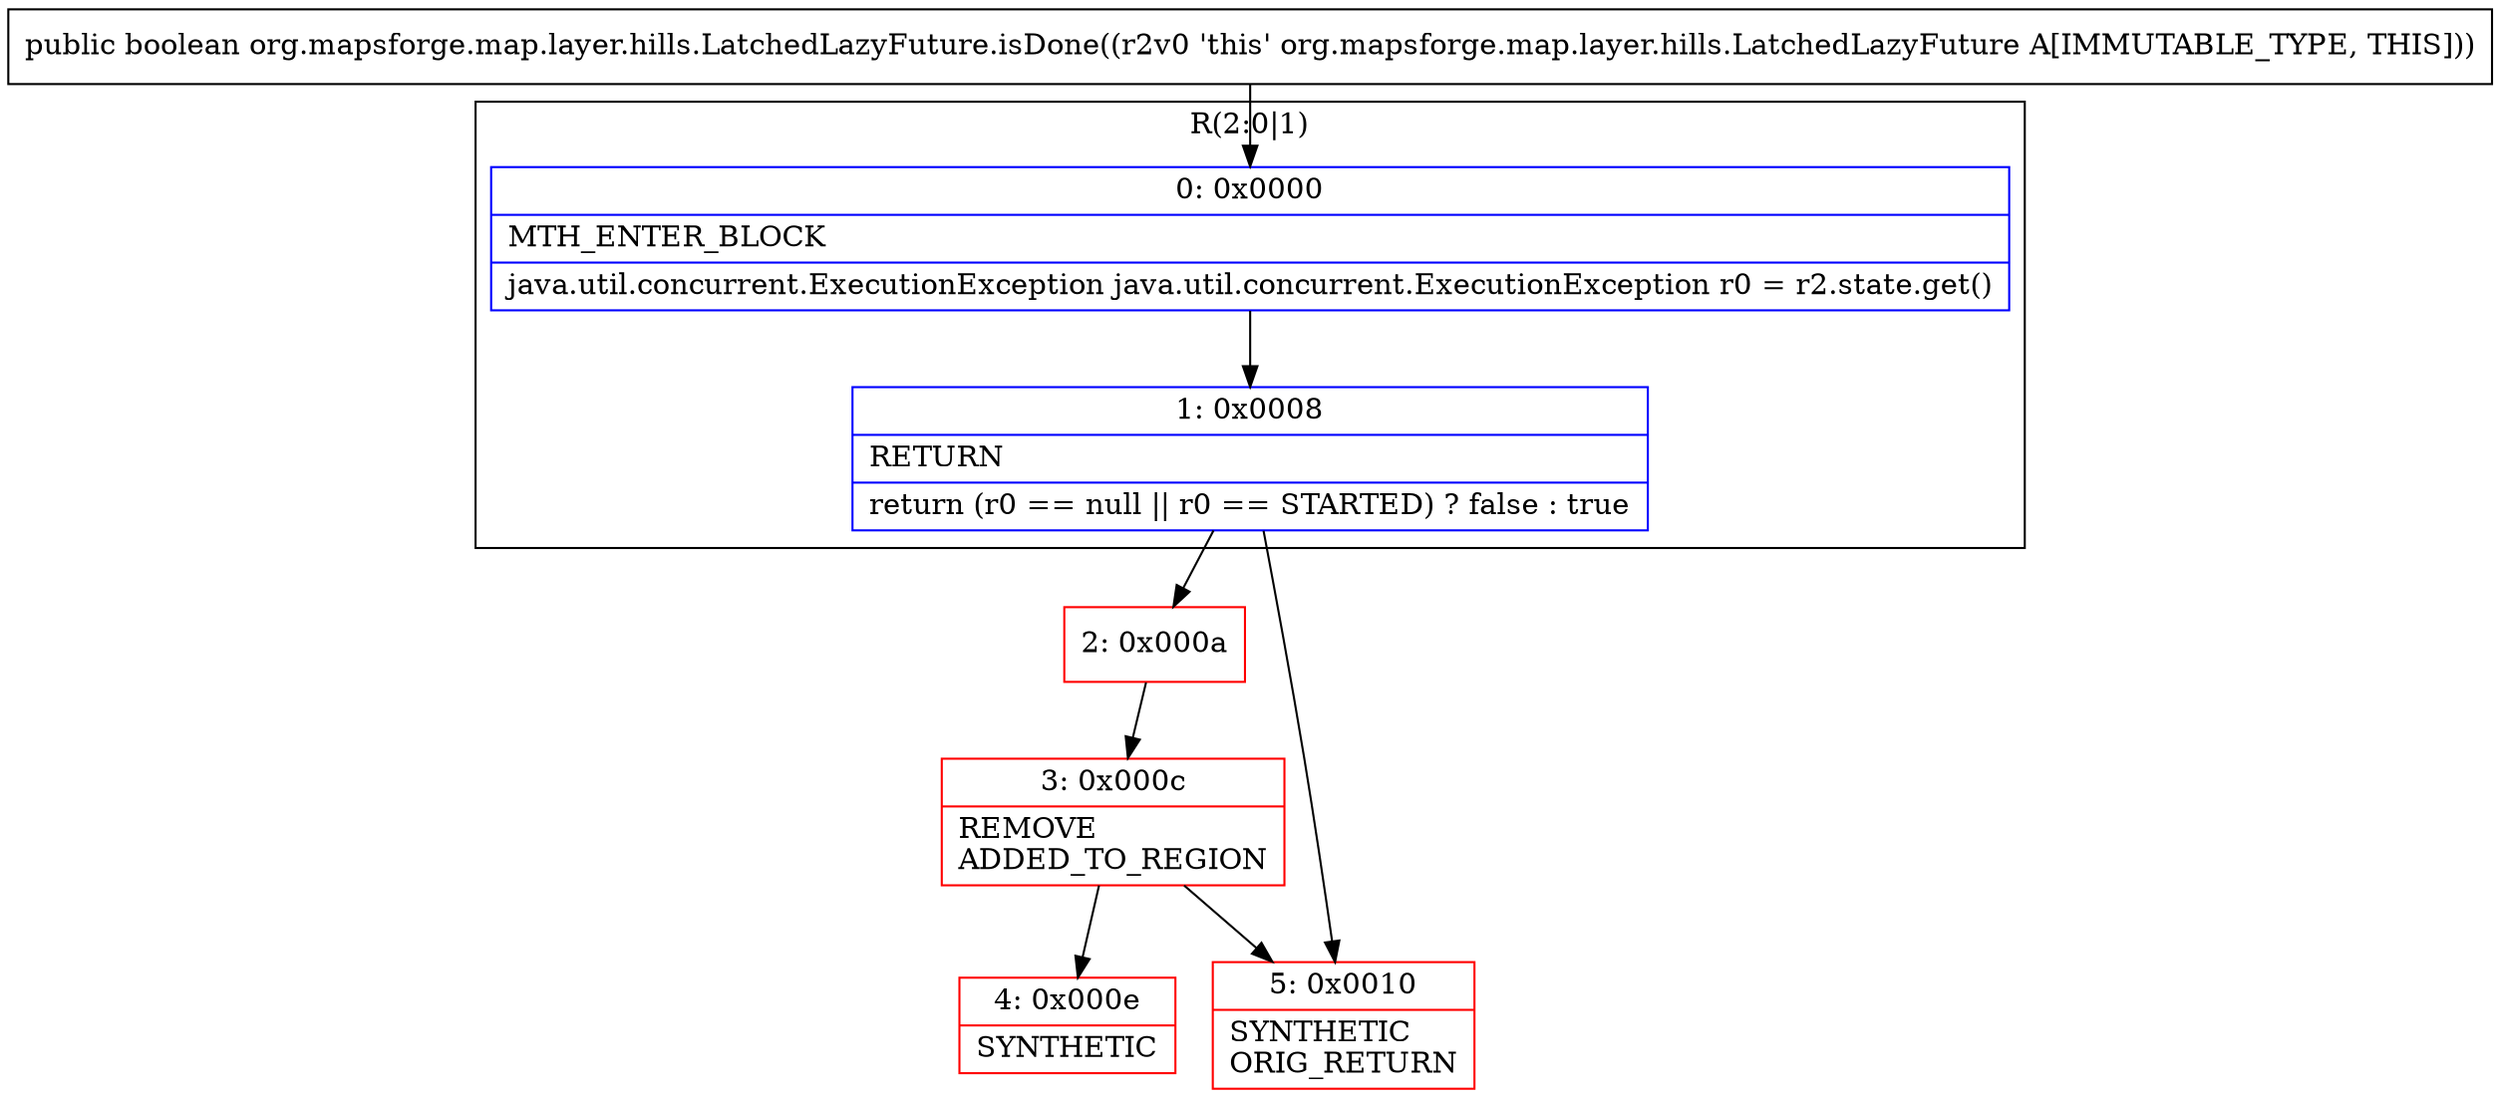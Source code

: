 digraph "CFG fororg.mapsforge.map.layer.hills.LatchedLazyFuture.isDone()Z" {
subgraph cluster_Region_1202649160 {
label = "R(2:0|1)";
node [shape=record,color=blue];
Node_0 [shape=record,label="{0\:\ 0x0000|MTH_ENTER_BLOCK\l|java.util.concurrent.ExecutionException java.util.concurrent.ExecutionException r0 = r2.state.get()\l}"];
Node_1 [shape=record,label="{1\:\ 0x0008|RETURN\l|return (r0 == null \|\| r0 == STARTED) ? false : true\l}"];
}
Node_2 [shape=record,color=red,label="{2\:\ 0x000a}"];
Node_3 [shape=record,color=red,label="{3\:\ 0x000c|REMOVE\lADDED_TO_REGION\l}"];
Node_4 [shape=record,color=red,label="{4\:\ 0x000e|SYNTHETIC\l}"];
Node_5 [shape=record,color=red,label="{5\:\ 0x0010|SYNTHETIC\lORIG_RETURN\l}"];
MethodNode[shape=record,label="{public boolean org.mapsforge.map.layer.hills.LatchedLazyFuture.isDone((r2v0 'this' org.mapsforge.map.layer.hills.LatchedLazyFuture A[IMMUTABLE_TYPE, THIS])) }"];
MethodNode -> Node_0;
Node_0 -> Node_1;
Node_1 -> Node_2;
Node_1 -> Node_5;
Node_2 -> Node_3;
Node_3 -> Node_4;
Node_3 -> Node_5;
}

